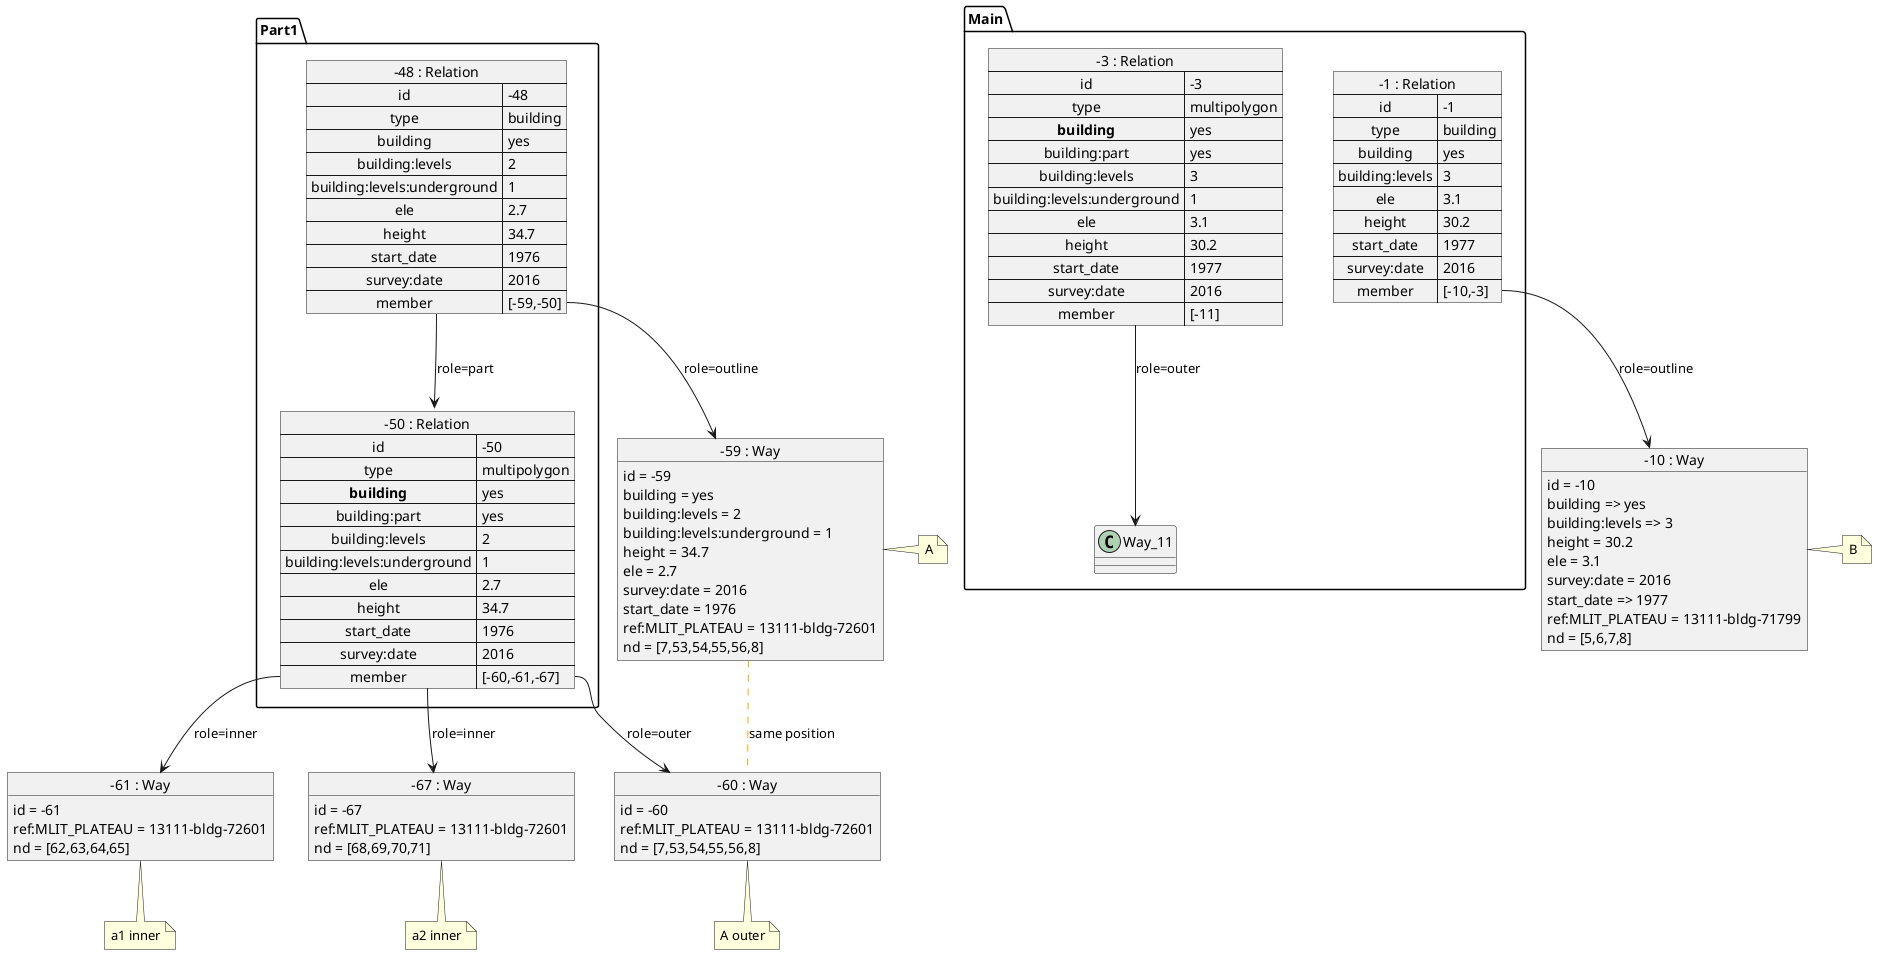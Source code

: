 ﻿@startuml
object "-59 : Way" as Way_59 {
  id = -59
  building = yes
  building:levels = 2
  building:levels:underground = 1
  height = 34.7
  ele = 2.7
  survey:date = 2016
  start_date = 1976
  ref:MLIT_PLATEAU = 13111-bldg-72601
  nd = [7,53,54,55,56,8]
}
note right : A

object "-60 : Way" as Way_60 {
  id = -60
  ref:MLIT_PLATEAU = 13111-bldg-72601
  nd = [7,53,54,55,56,8]
}
note bottom : A outer

object "-61 : Way" as Way_61 {
  id = -61
  ref:MLIT_PLATEAU = 13111-bldg-72601
  nd = [62,63,64,65]
}
note bottom : a1 inner

object "-10 : Way" as Way_10 {
  id = -10
  building => yes
  building:levels => 3
  height = 30.2
  ele = 3.1
  survey:date = 2016
  start_date => 1977
  ref:MLIT_PLATEAU = 13111-bldg-71799
  nd = [5,6,7,8]
}
note right : B

object "-67 : Way" as Way_67 {
  id = -67
  ref:MLIT_PLATEAU = 13111-bldg-72601
  nd = [68,69,70,71]
}
note bottom : a2 inner

Way_59 .[#orange] Way_60 : same position

package Part1 {
  map "-50 : Relation" as Relation_50 {
    id => -50
    type => multipolygon
    **building** => yes
    building:part => yes
    building:levels => 2
    building:levels:underground => 1
    ele => 2.7
    height => 34.7
    start_date => 1976
    survey:date => 2016
    member => [-60,-61,-67]
  }
  Relation_50::member --> Way_60 : role=outer
  Relation_50::member --> Way_61 : role=inner
  Relation_50::member --> Way_67 : role=inner

  map "-48 : Relation" as Relation_48 {
    id => -48
    type => building
    building => yes
    building:levels => 2
    building:levels:underground => 1
    ele => 2.7
    height => 34.7
    start_date => 1976
    survey:date => 2016
    member => [-59,-50]
  }
  Relation_48::member --> Way_59 : role=outline
  Relation_48::member --> Relation_50 : role=part
}

package Main {
  map "-3 : Relation" as Relation_3 {
    id => -3
    type => multipolygon
    **building** => yes
    building:part => yes
    building:levels => 3
    building:levels:underground => 1
    ele => 3.1
    height => 30.2
    start_date => 1977
    survey:date => 2016
    member => [-11]
  }
  Relation_3::member --> Way_11	: role=outer

  map "-1 : Relation" as Relation_1 {
    id => -1
    type => building
    building => yes
    building:levels => 3
    ele => 3.1
    height => 30.2
    start_date => 1977
    survey:date => 2016
    member => [-10,-3]
  }
  Relation_1::member --> Way_10	: role=outline
}
@enduml
